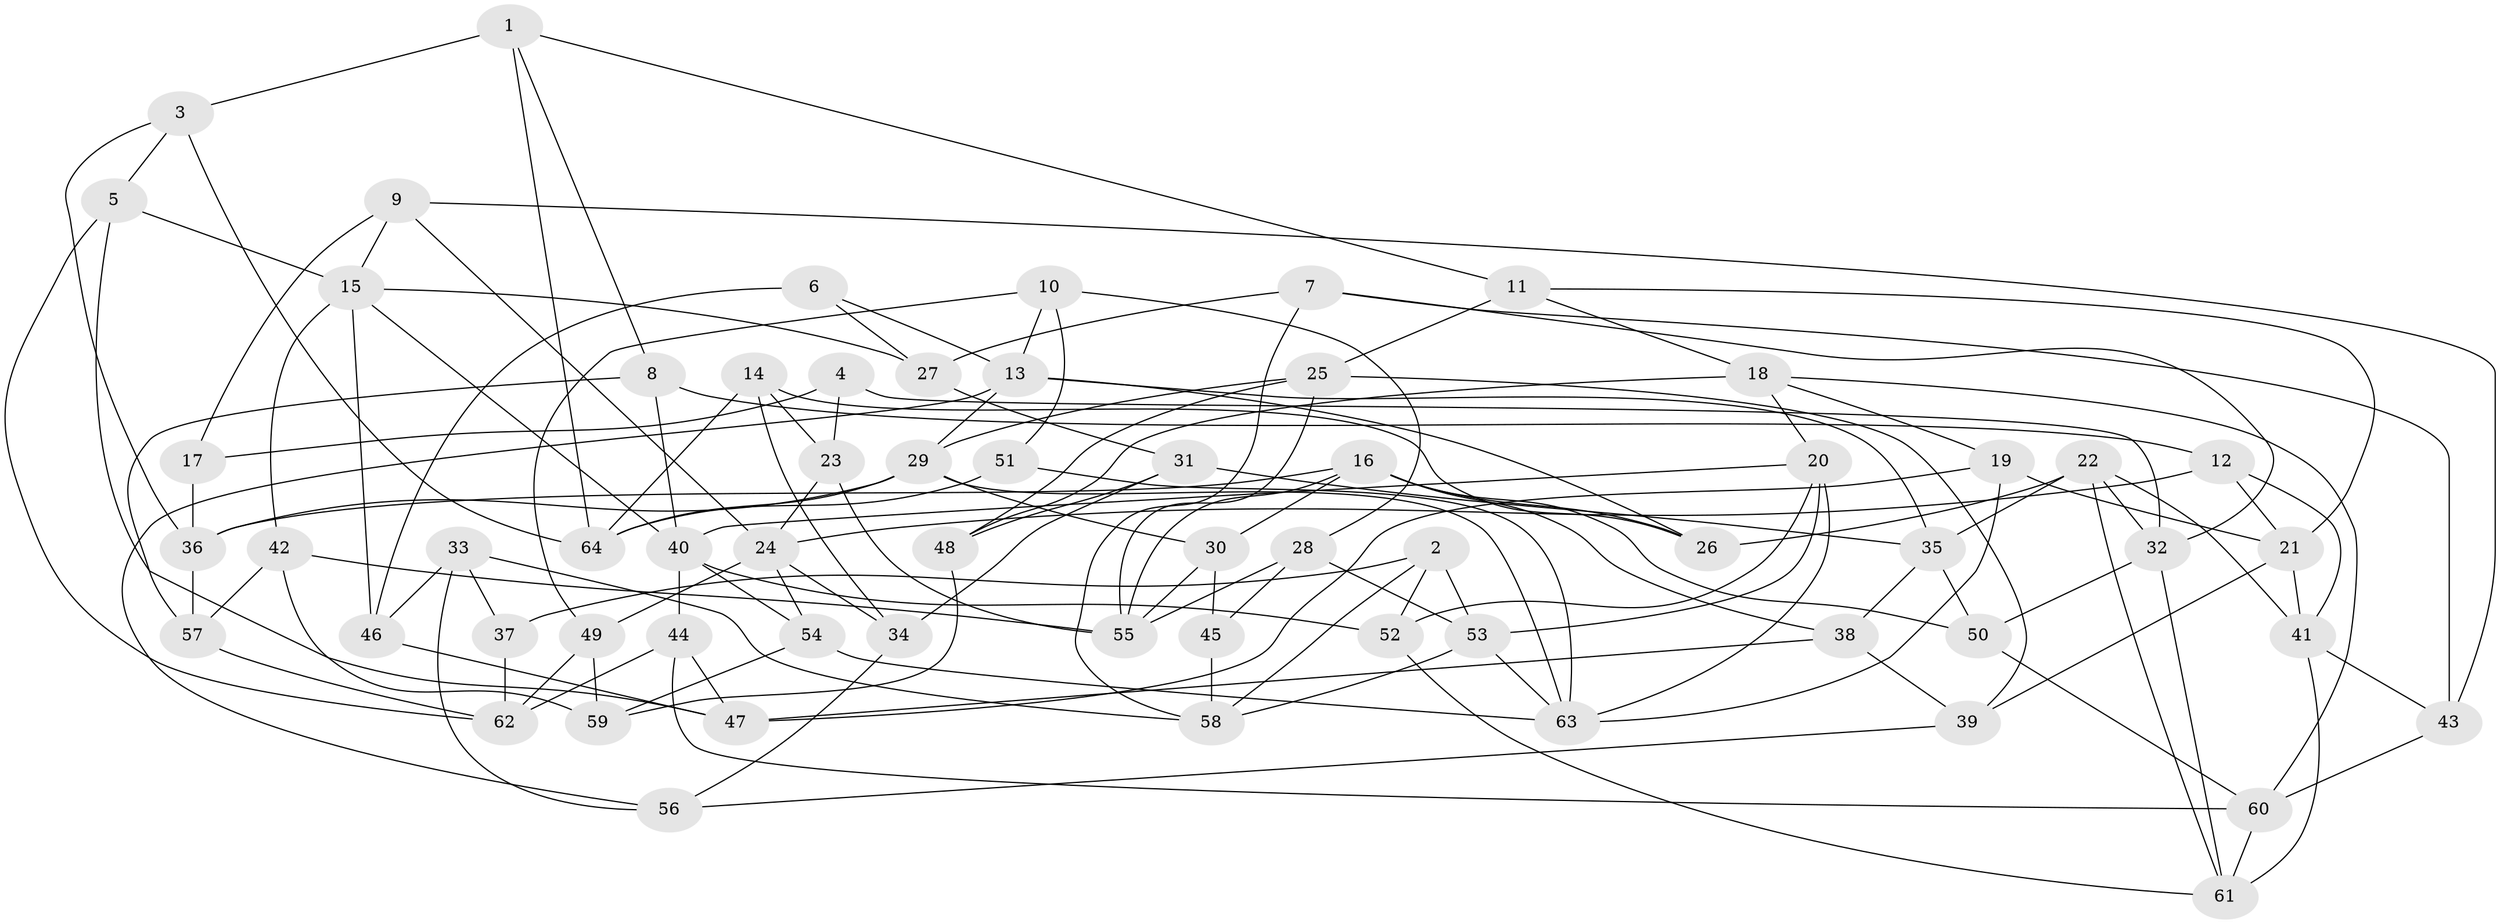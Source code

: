 // original degree distribution, {4: 1.0}
// Generated by graph-tools (version 1.1) at 2025/38/03/04/25 23:38:15]
// undirected, 64 vertices, 141 edges
graph export_dot {
  node [color=gray90,style=filled];
  1;
  2;
  3;
  4;
  5;
  6;
  7;
  8;
  9;
  10;
  11;
  12;
  13;
  14;
  15;
  16;
  17;
  18;
  19;
  20;
  21;
  22;
  23;
  24;
  25;
  26;
  27;
  28;
  29;
  30;
  31;
  32;
  33;
  34;
  35;
  36;
  37;
  38;
  39;
  40;
  41;
  42;
  43;
  44;
  45;
  46;
  47;
  48;
  49;
  50;
  51;
  52;
  53;
  54;
  55;
  56;
  57;
  58;
  59;
  60;
  61;
  62;
  63;
  64;
  1 -- 3 [weight=1.0];
  1 -- 8 [weight=1.0];
  1 -- 11 [weight=1.0];
  1 -- 64 [weight=1.0];
  2 -- 37 [weight=1.0];
  2 -- 52 [weight=1.0];
  2 -- 53 [weight=1.0];
  2 -- 58 [weight=1.0];
  3 -- 5 [weight=1.0];
  3 -- 36 [weight=1.0];
  3 -- 64 [weight=1.0];
  4 -- 17 [weight=1.0];
  4 -- 23 [weight=1.0];
  4 -- 32 [weight=2.0];
  5 -- 15 [weight=1.0];
  5 -- 47 [weight=1.0];
  5 -- 62 [weight=1.0];
  6 -- 13 [weight=1.0];
  6 -- 27 [weight=1.0];
  6 -- 46 [weight=2.0];
  7 -- 27 [weight=1.0];
  7 -- 32 [weight=1.0];
  7 -- 43 [weight=1.0];
  7 -- 58 [weight=1.0];
  8 -- 12 [weight=1.0];
  8 -- 40 [weight=1.0];
  8 -- 57 [weight=1.0];
  9 -- 15 [weight=1.0];
  9 -- 17 [weight=1.0];
  9 -- 24 [weight=1.0];
  9 -- 43 [weight=1.0];
  10 -- 13 [weight=1.0];
  10 -- 28 [weight=1.0];
  10 -- 49 [weight=1.0];
  10 -- 51 [weight=1.0];
  11 -- 18 [weight=1.0];
  11 -- 21 [weight=1.0];
  11 -- 25 [weight=1.0];
  12 -- 21 [weight=1.0];
  12 -- 24 [weight=1.0];
  12 -- 41 [weight=1.0];
  13 -- 26 [weight=1.0];
  13 -- 29 [weight=1.0];
  13 -- 35 [weight=1.0];
  13 -- 56 [weight=1.0];
  14 -- 23 [weight=1.0];
  14 -- 26 [weight=1.0];
  14 -- 34 [weight=1.0];
  14 -- 64 [weight=1.0];
  15 -- 27 [weight=1.0];
  15 -- 40 [weight=1.0];
  15 -- 42 [weight=1.0];
  15 -- 46 [weight=1.0];
  16 -- 26 [weight=1.0];
  16 -- 30 [weight=1.0];
  16 -- 36 [weight=1.0];
  16 -- 38 [weight=1.0];
  16 -- 50 [weight=1.0];
  16 -- 55 [weight=1.0];
  17 -- 36 [weight=2.0];
  18 -- 19 [weight=1.0];
  18 -- 20 [weight=1.0];
  18 -- 48 [weight=2.0];
  18 -- 60 [weight=1.0];
  19 -- 21 [weight=1.0];
  19 -- 47 [weight=1.0];
  19 -- 63 [weight=1.0];
  20 -- 40 [weight=1.0];
  20 -- 52 [weight=1.0];
  20 -- 53 [weight=2.0];
  20 -- 63 [weight=1.0];
  21 -- 39 [weight=1.0];
  21 -- 41 [weight=2.0];
  22 -- 26 [weight=1.0];
  22 -- 32 [weight=1.0];
  22 -- 35 [weight=2.0];
  22 -- 41 [weight=1.0];
  22 -- 61 [weight=1.0];
  23 -- 24 [weight=1.0];
  23 -- 55 [weight=1.0];
  24 -- 34 [weight=1.0];
  24 -- 49 [weight=1.0];
  24 -- 54 [weight=1.0];
  25 -- 29 [weight=1.0];
  25 -- 39 [weight=1.0];
  25 -- 48 [weight=2.0];
  25 -- 55 [weight=1.0];
  27 -- 31 [weight=1.0];
  28 -- 45 [weight=1.0];
  28 -- 53 [weight=1.0];
  28 -- 55 [weight=1.0];
  29 -- 30 [weight=1.0];
  29 -- 36 [weight=1.0];
  29 -- 63 [weight=1.0];
  29 -- 64 [weight=1.0];
  30 -- 45 [weight=1.0];
  30 -- 55 [weight=1.0];
  31 -- 34 [weight=1.0];
  31 -- 35 [weight=1.0];
  31 -- 48 [weight=1.0];
  32 -- 50 [weight=1.0];
  32 -- 61 [weight=1.0];
  33 -- 37 [weight=1.0];
  33 -- 46 [weight=1.0];
  33 -- 56 [weight=1.0];
  33 -- 58 [weight=1.0];
  34 -- 56 [weight=1.0];
  35 -- 38 [weight=1.0];
  35 -- 50 [weight=1.0];
  36 -- 57 [weight=1.0];
  37 -- 62 [weight=2.0];
  38 -- 39 [weight=1.0];
  38 -- 47 [weight=1.0];
  39 -- 56 [weight=1.0];
  40 -- 44 [weight=1.0];
  40 -- 52 [weight=1.0];
  40 -- 54 [weight=1.0];
  41 -- 43 [weight=1.0];
  41 -- 61 [weight=1.0];
  42 -- 55 [weight=1.0];
  42 -- 57 [weight=1.0];
  42 -- 59 [weight=1.0];
  43 -- 60 [weight=1.0];
  44 -- 47 [weight=1.0];
  44 -- 60 [weight=1.0];
  44 -- 62 [weight=1.0];
  45 -- 58 [weight=2.0];
  46 -- 47 [weight=2.0];
  48 -- 59 [weight=1.0];
  49 -- 59 [weight=1.0];
  49 -- 62 [weight=1.0];
  50 -- 60 [weight=1.0];
  51 -- 63 [weight=1.0];
  51 -- 64 [weight=2.0];
  52 -- 61 [weight=1.0];
  53 -- 58 [weight=1.0];
  53 -- 63 [weight=1.0];
  54 -- 59 [weight=1.0];
  54 -- 63 [weight=1.0];
  57 -- 62 [weight=1.0];
  60 -- 61 [weight=2.0];
}
